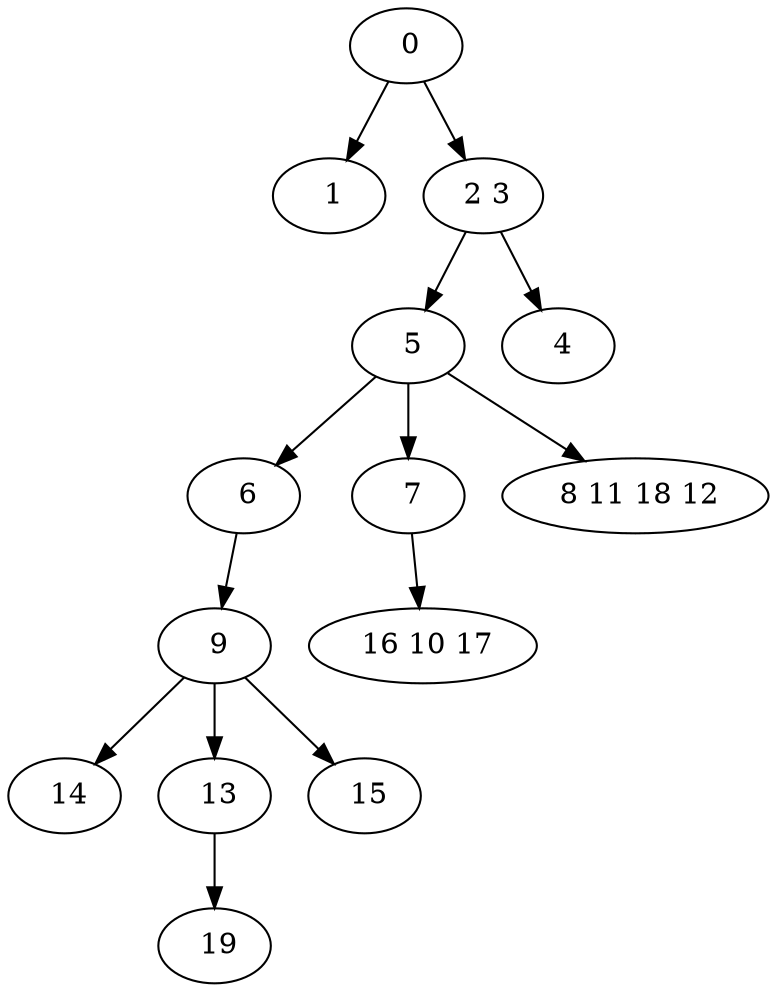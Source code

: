 digraph mytree {
" 0" -> " 1";
" 0" -> " 2 3";
" 1";
" 2 3" -> " 5";
" 2 3" -> " 4";
" 14";
" 5" -> " 6";
" 5" -> " 7";
" 5" -> " 8 11 18 12";
" 6" -> " 9";
" 7" -> " 16 10 17";
" 8 11 18 12";
" 9" -> " 14";
" 9" -> " 13";
" 9" -> " 15";
" 16 10 17";
" 13" -> " 19";
" 15";
" 19";
" 4";
}
